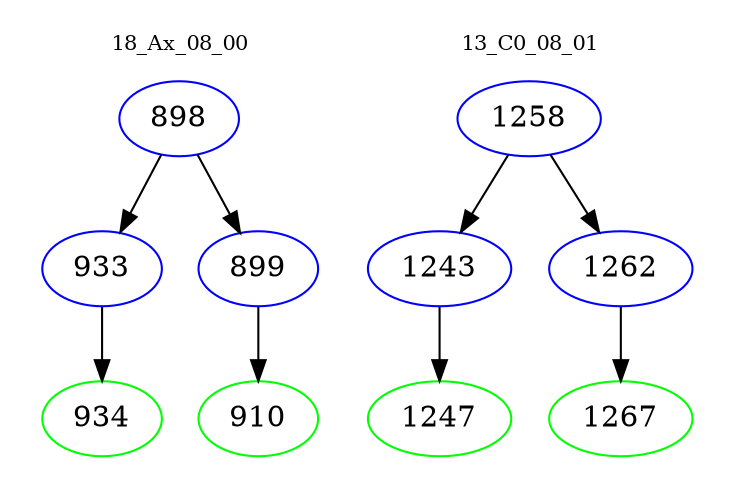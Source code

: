 digraph{
subgraph cluster_0 {
color = white
label = "18_Ax_08_00";
fontsize=10;
T0_898 [label="898", color="blue"]
T0_898 -> T0_933 [color="black"]
T0_933 [label="933", color="blue"]
T0_933 -> T0_934 [color="black"]
T0_934 [label="934", color="green"]
T0_898 -> T0_899 [color="black"]
T0_899 [label="899", color="blue"]
T0_899 -> T0_910 [color="black"]
T0_910 [label="910", color="green"]
}
subgraph cluster_1 {
color = white
label = "13_C0_08_01";
fontsize=10;
T1_1258 [label="1258", color="blue"]
T1_1258 -> T1_1243 [color="black"]
T1_1243 [label="1243", color="blue"]
T1_1243 -> T1_1247 [color="black"]
T1_1247 [label="1247", color="green"]
T1_1258 -> T1_1262 [color="black"]
T1_1262 [label="1262", color="blue"]
T1_1262 -> T1_1267 [color="black"]
T1_1267 [label="1267", color="green"]
}
}
